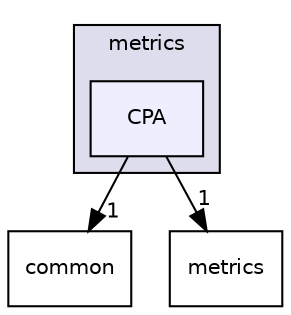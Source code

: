 digraph "/root/scrimmage/scrimmage/include/scrimmage/plugins/metrics/CPA" {
  compound=true
  node [ fontsize="10", fontname="Helvetica"];
  edge [ labelfontsize="10", labelfontname="Helvetica"];
  subgraph clusterdir_086d5cad8b1adde5b1fcb87b546f7637 {
    graph [ bgcolor="#ddddee", pencolor="black", label="metrics" fontname="Helvetica", fontsize="10", URL="dir_086d5cad8b1adde5b1fcb87b546f7637.html"]
  dir_c17d39a59a30991998dd7a5f9ef5b16e [shape=box, label="CPA", style="filled", fillcolor="#eeeeff", pencolor="black", URL="dir_c17d39a59a30991998dd7a5f9ef5b16e.html"];
  }
  dir_edb592701dc45cc21f3d1cc2e72efe9a [shape=box label="common" URL="dir_edb592701dc45cc21f3d1cc2e72efe9a.html"];
  dir_81ac6949c353a3d04cd403a175b36275 [shape=box label="metrics" URL="dir_81ac6949c353a3d04cd403a175b36275.html"];
  dir_c17d39a59a30991998dd7a5f9ef5b16e->dir_edb592701dc45cc21f3d1cc2e72efe9a [headlabel="1", labeldistance=1.5 headhref="dir_000102_000007.html"];
  dir_c17d39a59a30991998dd7a5f9ef5b16e->dir_81ac6949c353a3d04cd403a175b36275 [headlabel="1", labeldistance=1.5 headhref="dir_000102_000011.html"];
}
